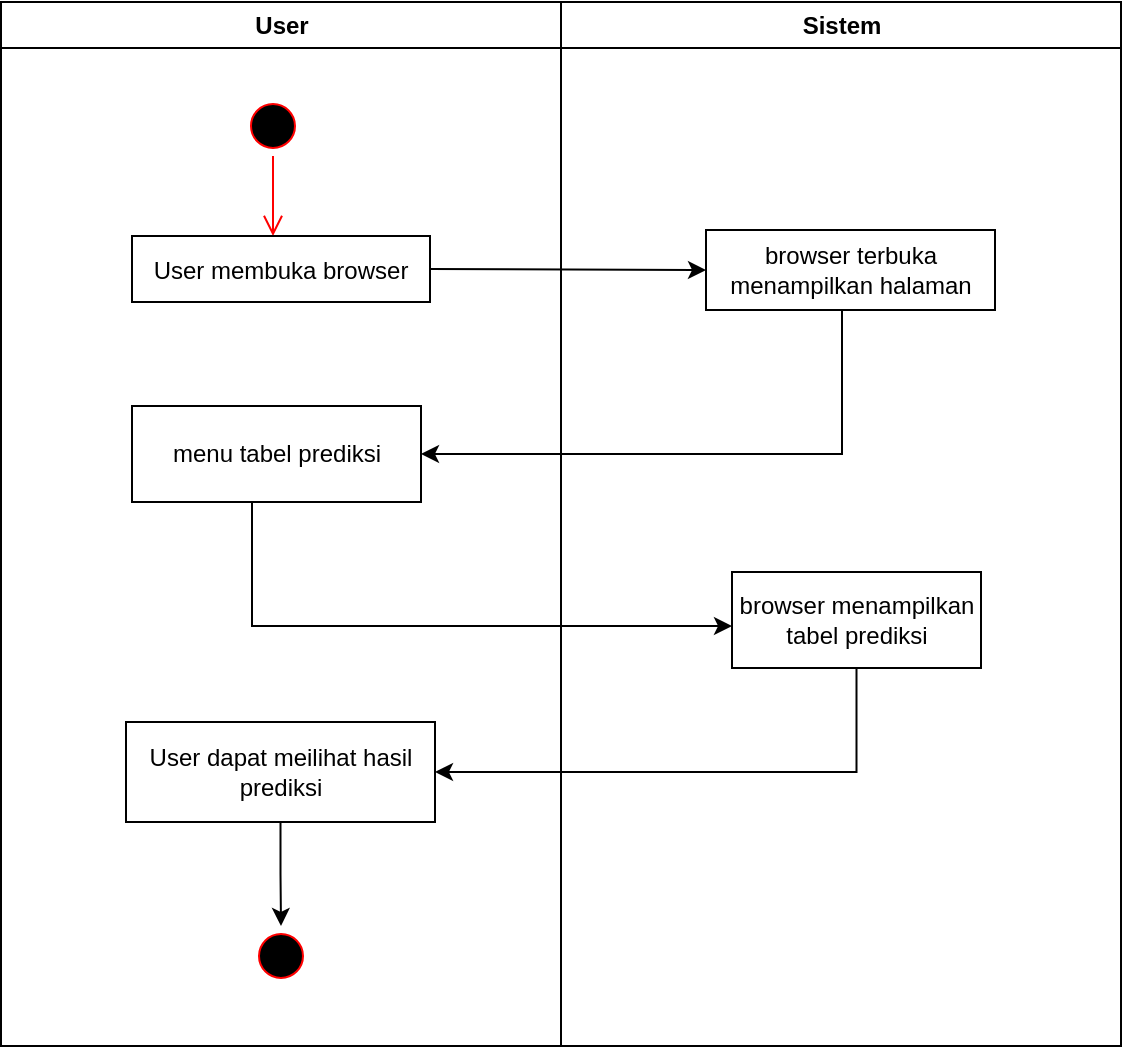 <mxfile version="20.8.5" type="google"><diagram id="fpDxUl5YvV-e_8-i-9qU" name="Page-1"><mxGraphModel grid="1" page="1" gridSize="10" guides="1" tooltips="1" connect="1" arrows="1" fold="1" pageScale="1" pageWidth="850" pageHeight="1100" math="0" shadow="0"><root><mxCell id="0"/><mxCell id="1" parent="0"/><mxCell id="ReD8g1O8ZXk5Hf5B7buR-1" value="User" style="swimlane;whiteSpace=wrap" vertex="1" parent="1"><mxGeometry x="164.5" y="128" width="280" height="522" as="geometry"/></mxCell><mxCell id="ReD8g1O8ZXk5Hf5B7buR-2" value="" style="ellipse;shape=startState;fillColor=#000000;strokeColor=#ff0000;" vertex="1" parent="ReD8g1O8ZXk5Hf5B7buR-1"><mxGeometry x="121" y="47" width="30" height="30" as="geometry"/></mxCell><mxCell id="ReD8g1O8ZXk5Hf5B7buR-3" value="" style="edgeStyle=elbowEdgeStyle;elbow=horizontal;verticalAlign=bottom;endArrow=open;endSize=8;strokeColor=#FF0000;endFill=1;rounded=0" edge="1" parent="ReD8g1O8ZXk5Hf5B7buR-1" source="ReD8g1O8ZXk5Hf5B7buR-2" target="ReD8g1O8ZXk5Hf5B7buR-4"><mxGeometry x="100" y="40" as="geometry"><mxPoint x="115" y="110" as="targetPoint"/></mxGeometry></mxCell><mxCell id="ReD8g1O8ZXk5Hf5B7buR-4" value="User membuka browser" style="" vertex="1" parent="ReD8g1O8ZXk5Hf5B7buR-1"><mxGeometry x="65.5" y="117" width="149" height="33" as="geometry"/></mxCell><mxCell id="ReD8g1O8ZXk5Hf5B7buR-5" value="menu tabel prediksi" style="rounded=0;whiteSpace=wrap;html=1;" vertex="1" parent="ReD8g1O8ZXk5Hf5B7buR-1"><mxGeometry x="65.5" y="202" width="144.5" height="48" as="geometry"/></mxCell><mxCell id="ReD8g1O8ZXk5Hf5B7buR-6" style="edgeStyle=orthogonalEdgeStyle;rounded=0;orthogonalLoop=1;jettySize=auto;html=1;entryX=0.5;entryY=0;entryDx=0;entryDy=0;" edge="1" parent="ReD8g1O8ZXk5Hf5B7buR-1" source="ReD8g1O8ZXk5Hf5B7buR-7" target="ReD8g1O8ZXk5Hf5B7buR-8"><mxGeometry relative="1" as="geometry"/></mxCell><mxCell id="ReD8g1O8ZXk5Hf5B7buR-7" value="User dapat meilihat hasil prediksi" style="rounded=0;whiteSpace=wrap;html=1;" vertex="1" parent="ReD8g1O8ZXk5Hf5B7buR-1"><mxGeometry x="62.5" y="360" width="154.5" height="50" as="geometry"/></mxCell><mxCell id="ReD8g1O8ZXk5Hf5B7buR-8" value="" style="ellipse;shape=startState;fillColor=#000000;strokeColor=#ff0000;" vertex="1" parent="ReD8g1O8ZXk5Hf5B7buR-1"><mxGeometry x="125" y="462" width="30" height="30" as="geometry"/></mxCell><mxCell id="ReD8g1O8ZXk5Hf5B7buR-9" value="Sistem" style="swimlane;whiteSpace=wrap" vertex="1" parent="1"><mxGeometry x="444.5" y="128" width="280" height="522" as="geometry"/></mxCell><mxCell id="ReD8g1O8ZXk5Hf5B7buR-10" value="browser terbuka menampilkan halaman" style="rounded=0;whiteSpace=wrap;html=1;" vertex="1" parent="ReD8g1O8ZXk5Hf5B7buR-9"><mxGeometry x="72.5" y="114" width="144.5" height="40" as="geometry"/></mxCell><mxCell id="ReD8g1O8ZXk5Hf5B7buR-11" value="browser menampilkan tabel prediksi" style="rounded=0;whiteSpace=wrap;html=1;" vertex="1" parent="ReD8g1O8ZXk5Hf5B7buR-9"><mxGeometry x="85.5" y="285" width="124.5" height="48" as="geometry"/></mxCell><mxCell id="ReD8g1O8ZXk5Hf5B7buR-12" value="" style="endArrow=classic;html=1;rounded=0;entryX=0;entryY=0.5;entryDx=0;entryDy=0;exitX=1;exitY=0.5;exitDx=0;exitDy=0;" edge="1" parent="1" source="ReD8g1O8ZXk5Hf5B7buR-4" target="ReD8g1O8ZXk5Hf5B7buR-10"><mxGeometry width="50" height="50" relative="1" as="geometry"><mxPoint x="360" y="300" as="sourcePoint"/><mxPoint x="410" y="250" as="targetPoint"/></mxGeometry></mxCell><mxCell id="ReD8g1O8ZXk5Hf5B7buR-13" style="edgeStyle=orthogonalEdgeStyle;rounded=0;orthogonalLoop=1;jettySize=auto;html=1;" edge="1" parent="1" source="ReD8g1O8ZXk5Hf5B7buR-10" target="ReD8g1O8ZXk5Hf5B7buR-5"><mxGeometry relative="1" as="geometry"><Array as="points"><mxPoint x="585" y="354"/></Array></mxGeometry></mxCell><mxCell id="ReD8g1O8ZXk5Hf5B7buR-14" style="edgeStyle=orthogonalEdgeStyle;rounded=0;orthogonalLoop=1;jettySize=auto;html=1;" edge="1" parent="1" source="ReD8g1O8ZXk5Hf5B7buR-5"><mxGeometry relative="1" as="geometry"><mxPoint x="530" y="440" as="targetPoint"/><Array as="points"><mxPoint x="290" y="440"/></Array></mxGeometry></mxCell><mxCell id="ReD8g1O8ZXk5Hf5B7buR-15" style="edgeStyle=orthogonalEdgeStyle;rounded=0;orthogonalLoop=1;jettySize=auto;html=1;entryX=1;entryY=0.5;entryDx=0;entryDy=0;" edge="1" parent="1" source="ReD8g1O8ZXk5Hf5B7buR-11" target="ReD8g1O8ZXk5Hf5B7buR-7"><mxGeometry relative="1" as="geometry"><Array as="points"><mxPoint x="592" y="513"/></Array></mxGeometry></mxCell></root></mxGraphModel></diagram></mxfile>